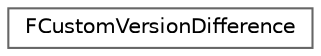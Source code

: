 digraph "Graphical Class Hierarchy"
{
 // INTERACTIVE_SVG=YES
 // LATEX_PDF_SIZE
  bgcolor="transparent";
  edge [fontname=Helvetica,fontsize=10,labelfontname=Helvetica,labelfontsize=10];
  node [fontname=Helvetica,fontsize=10,shape=box,height=0.2,width=0.4];
  rankdir="LR";
  Node0 [id="Node000000",label="FCustomVersionDifference",height=0.2,width=0.4,color="grey40", fillcolor="white", style="filled",URL="$d9/d74/structFCustomVersionDifference.html",tooltip=" "];
}
